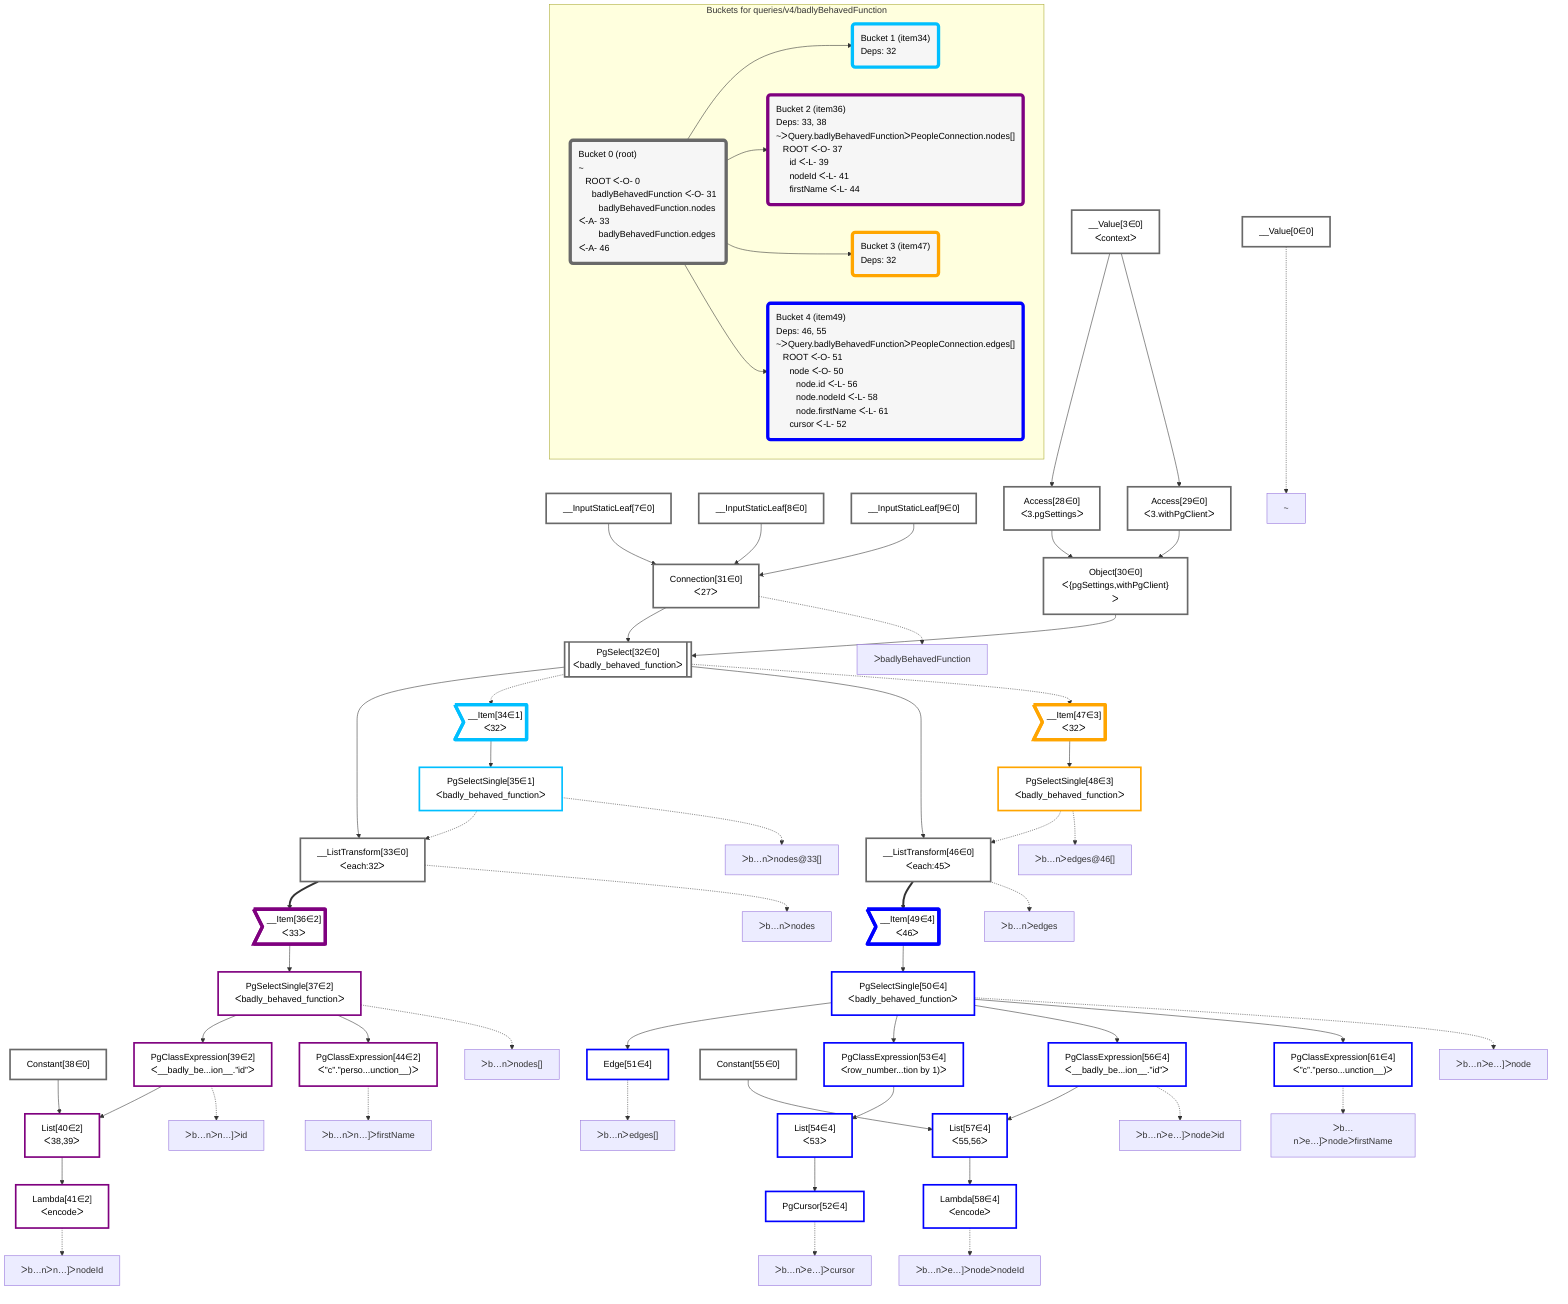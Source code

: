 graph TD
    classDef path fill:#eee,stroke:#000,color:#000
    classDef plan fill:#fff,stroke-width:3px,color:#000
    classDef itemplan fill:#fff,stroke-width:6px,color:#000
    classDef sideeffectplan fill:#f00,stroke-width:6px,color:#000
    classDef bucket fill:#f6f6f6,color:#000,stroke-width:6px,text-align:left


    %% define plans
    __Value0["__Value[0∈0]"]:::plan
    __Value3["__Value[3∈0]<br />ᐸcontextᐳ"]:::plan
    __InputStaticLeaf7["__InputStaticLeaf[7∈0]"]:::plan
    __InputStaticLeaf8["__InputStaticLeaf[8∈0]"]:::plan
    __InputStaticLeaf9["__InputStaticLeaf[9∈0]"]:::plan
    Access28["Access[28∈0]<br />ᐸ3.pgSettingsᐳ"]:::plan
    Access29["Access[29∈0]<br />ᐸ3.withPgClientᐳ"]:::plan
    Object30["Object[30∈0]<br />ᐸ{pgSettings,withPgClient}ᐳ"]:::plan
    Connection31["Connection[31∈0]<br />ᐸ27ᐳ"]:::plan
    PgSelect32[["PgSelect[32∈0]<br />ᐸbadly_behaved_functionᐳ"]]:::plan
    __ListTransform33["__ListTransform[33∈0]<br />ᐸeach:32ᐳ"]:::plan
    __Item34>"__Item[34∈1]<br />ᐸ32ᐳ"]:::itemplan
    PgSelectSingle35["PgSelectSingle[35∈1]<br />ᐸbadly_behaved_functionᐳ"]:::plan
    __Item36>"__Item[36∈2]<br />ᐸ33ᐳ"]:::itemplan
    PgSelectSingle37["PgSelectSingle[37∈2]<br />ᐸbadly_behaved_functionᐳ"]:::plan
    Constant38["Constant[38∈0]"]:::plan
    PgClassExpression39["PgClassExpression[39∈2]<br />ᐸ__badly_be...ion__.”id”ᐳ"]:::plan
    List40["List[40∈2]<br />ᐸ38,39ᐳ"]:::plan
    Lambda41["Lambda[41∈2]<br />ᐸencodeᐳ"]:::plan
    PgClassExpression44["PgClassExpression[44∈2]<br />ᐸ”c”.”perso...unction__)ᐳ"]:::plan
    __ListTransform46["__ListTransform[46∈0]<br />ᐸeach:45ᐳ"]:::plan
    __Item47>"__Item[47∈3]<br />ᐸ32ᐳ"]:::itemplan
    PgSelectSingle48["PgSelectSingle[48∈3]<br />ᐸbadly_behaved_functionᐳ"]:::plan
    __Item49>"__Item[49∈4]<br />ᐸ46ᐳ"]:::itemplan
    PgSelectSingle50["PgSelectSingle[50∈4]<br />ᐸbadly_behaved_functionᐳ"]:::plan
    Edge51["Edge[51∈4]"]:::plan
    PgClassExpression53["PgClassExpression[53∈4]<br />ᐸrow_number...tion by 1)ᐳ"]:::plan
    List54["List[54∈4]<br />ᐸ53ᐳ"]:::plan
    PgCursor52["PgCursor[52∈4]"]:::plan
    Constant55["Constant[55∈0]"]:::plan
    PgClassExpression56["PgClassExpression[56∈4]<br />ᐸ__badly_be...ion__.”id”ᐳ"]:::plan
    List57["List[57∈4]<br />ᐸ55,56ᐳ"]:::plan
    Lambda58["Lambda[58∈4]<br />ᐸencodeᐳ"]:::plan
    PgClassExpression61["PgClassExpression[61∈4]<br />ᐸ”c”.”perso...unction__)ᐳ"]:::plan

    %% plan dependencies
    __Value3 --> Access28
    __Value3 --> Access29
    Access28 & Access29 --> Object30
    __InputStaticLeaf7 & __InputStaticLeaf8 & __InputStaticLeaf9 --> Connection31
    Object30 & Connection31 --> PgSelect32
    PgSelect32 --> __ListTransform33
    PgSelectSingle35 -.-> __ListTransform33
    PgSelect32 -.-> __Item34
    __Item34 --> PgSelectSingle35
    __ListTransform33 ==> __Item36
    __Item36 --> PgSelectSingle37
    PgSelectSingle37 --> PgClassExpression39
    Constant38 & PgClassExpression39 --> List40
    List40 --> Lambda41
    PgSelectSingle37 --> PgClassExpression44
    PgSelect32 --> __ListTransform46
    PgSelectSingle48 -.-> __ListTransform46
    PgSelect32 -.-> __Item47
    __Item47 --> PgSelectSingle48
    __ListTransform46 ==> __Item49
    __Item49 --> PgSelectSingle50
    PgSelectSingle50 --> Edge51
    PgSelectSingle50 --> PgClassExpression53
    PgClassExpression53 --> List54
    List54 --> PgCursor52
    PgSelectSingle50 --> PgClassExpression56
    Constant55 & PgClassExpression56 --> List57
    List57 --> Lambda58
    PgSelectSingle50 --> PgClassExpression61

    %% plan-to-path relationships
    P0["~"]
    __Value0 -.-> P0
    P31["ᐳbadlyBehavedFunction"]
    Connection31 -.-> P31
    P33["ᐳb…nᐳnodes"]
    __ListTransform33 -.-> P33
    P35["ᐳb…nᐳnodes@33[]"]
    PgSelectSingle35 -.-> P35
    P37["ᐳb…nᐳnodes[]"]
    PgSelectSingle37 -.-> P37
    P39["ᐳb…nᐳn…]ᐳid"]
    PgClassExpression39 -.-> P39
    P41["ᐳb…nᐳn…]ᐳnodeId"]
    Lambda41 -.-> P41
    P44["ᐳb…nᐳn…]ᐳfirstName"]
    PgClassExpression44 -.-> P44
    P46["ᐳb…nᐳedges"]
    __ListTransform46 -.-> P46
    P48["ᐳb…nᐳedges@46[]"]
    PgSelectSingle48 -.-> P48
    P50["ᐳb…nᐳe…]ᐳnode"]
    PgSelectSingle50 -.-> P50
    P51["ᐳb…nᐳedges[]"]
    Edge51 -.-> P51
    P52["ᐳb…nᐳe…]ᐳcursor"]
    PgCursor52 -.-> P52
    P56["ᐳb…nᐳe…]ᐳnodeᐳid"]
    PgClassExpression56 -.-> P56
    P58["ᐳb…nᐳe…]ᐳnodeᐳnodeId"]
    Lambda58 -.-> P58
    P61["ᐳb…nᐳe…]ᐳnodeᐳfirstName"]
    PgClassExpression61 -.-> P61

    subgraph "Buckets for queries/v4/badlyBehavedFunction"
    Bucket0("Bucket 0 (root)<br />~<br />⠀ROOT ᐸ-O- 0<br />⠀⠀badlyBehavedFunction ᐸ-O- 31<br />⠀⠀⠀badlyBehavedFunction.nodes ᐸ-A- 33<br />⠀⠀⠀badlyBehavedFunction.edges ᐸ-A- 46"):::bucket
    classDef bucket0 stroke:#696969
    class Bucket0,__Value0,__Value3,__InputStaticLeaf7,__InputStaticLeaf8,__InputStaticLeaf9,Access28,Access29,Object30,Connection31,PgSelect32,__ListTransform33,Constant38,__ListTransform46,Constant55 bucket0
    Bucket1("Bucket 1 (item34)<br />Deps: 32"):::bucket
    classDef bucket1 stroke:#00bfff
    class Bucket1,__Item34,PgSelectSingle35 bucket1
    Bucket2("Bucket 2 (item36)<br />Deps: 33, 38<br />~ᐳQuery.badlyBehavedFunctionᐳPeopleConnection.nodes[]<br />⠀ROOT ᐸ-O- 37<br />⠀⠀id ᐸ-L- 39<br />⠀⠀nodeId ᐸ-L- 41<br />⠀⠀firstName ᐸ-L- 44"):::bucket
    classDef bucket2 stroke:#7f007f
    class Bucket2,__Item36,PgSelectSingle37,PgClassExpression39,List40,Lambda41,PgClassExpression44 bucket2
    Bucket3("Bucket 3 (item47)<br />Deps: 32"):::bucket
    classDef bucket3 stroke:#ffa500
    class Bucket3,__Item47,PgSelectSingle48 bucket3
    Bucket4("Bucket 4 (item49)<br />Deps: 46, 55<br />~ᐳQuery.badlyBehavedFunctionᐳPeopleConnection.edges[]<br />⠀ROOT ᐸ-O- 51<br />⠀⠀node ᐸ-O- 50<br />⠀⠀⠀node.id ᐸ-L- 56<br />⠀⠀⠀node.nodeId ᐸ-L- 58<br />⠀⠀⠀node.firstName ᐸ-L- 61<br />⠀⠀cursor ᐸ-L- 52"):::bucket
    classDef bucket4 stroke:#0000ff
    class Bucket4,__Item49,PgSelectSingle50,Edge51,PgCursor52,PgClassExpression53,List54,PgClassExpression56,List57,Lambda58,PgClassExpression61 bucket4
    Bucket0 --> Bucket1 & Bucket2 & Bucket3 & Bucket4
    end